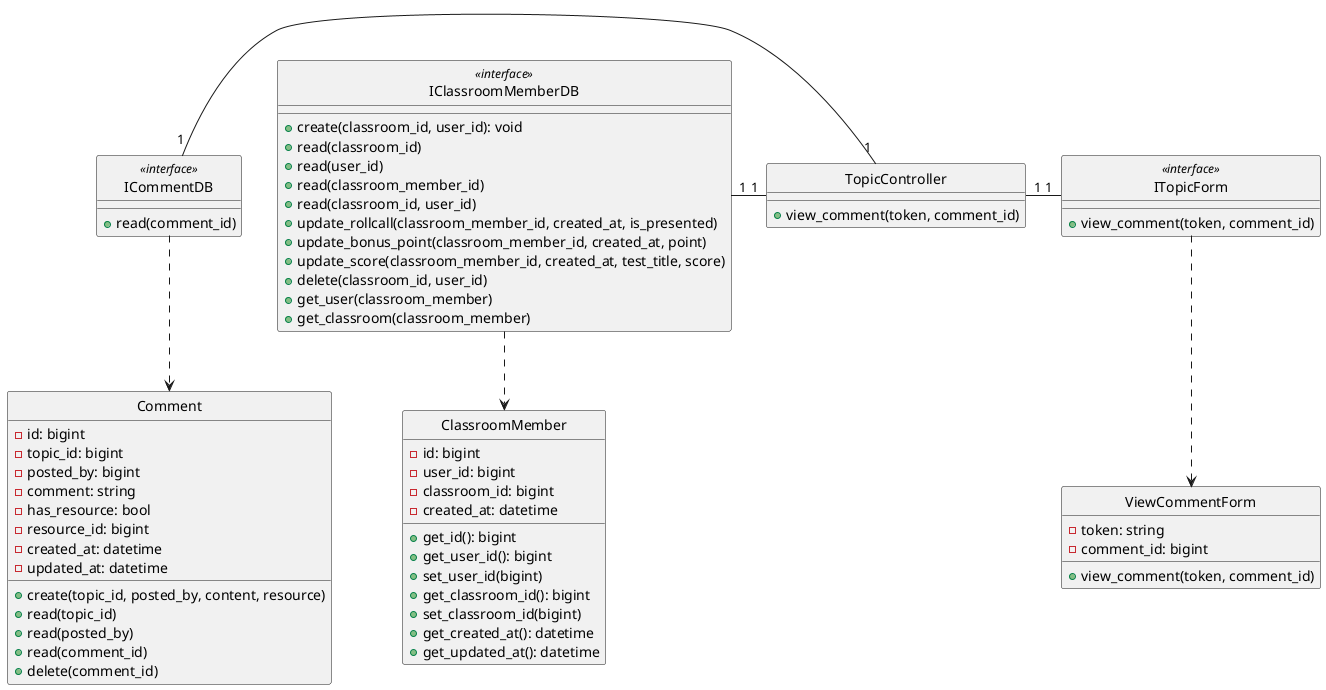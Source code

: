 @startuml createTopic

class ViewCommentForm {
    - token: string
    - comment_id: bigint

    + view_comment(token, comment_id)
}

class ITopicForm <<interface>> {
    + view_comment(token, comment_id)
}

class TopicController {
    + view_comment(token, comment_id)
}

class ClassroomMember {
    - id: bigint
    - user_id: bigint
    - classroom_id: bigint
    - created_at: datetime

    + get_id(): bigint
    + get_user_id(): bigint
    + set_user_id(bigint)
    + get_classroom_id(): bigint
    + set_classroom_id(bigint)
    + get_created_at(): datetime
    + get_updated_at(): datetime
}

class IClassroomMemberDB <<interface>> {
    + create(classroom_id, user_id): void
    + read(classroom_id)
    + read(user_id)
    + read(classroom_member_id)
    + read(classroom_id, user_id)
    + update_rollcall(classroom_member_id, created_at, is_presented)
    + update_bonus_point(classroom_member_id, created_at, point)
    + update_score(classroom_member_id, created_at, test_title, score)
    + delete(classroom_id, user_id)
    + get_user(classroom_member)
    + get_classroom(classroom_member)
}

class Comment {
    - id: bigint
    - topic_id: bigint
    - posted_by: bigint
    - comment: string
    - has_resource: bool
    - resource_id: bigint
    - created_at: datetime
    - updated_at: datetime

    + create(topic_id, posted_by, content, resource)
    + read(topic_id)
    + read(posted_by)
    + read(comment_id)
    + delete(comment_id)
}

class ICommentDB <<interface>> {
    + read(comment_id)
}

hide ViewCommentForm circle
hide ITopicForm <<interface>> circle
hide TopicController circle
hide IClassroomMemberDB <<interface>> circle
hide ClassroomMember circle
hide ICommentDB <<interface>> circle
hide Comment circle 


ITopicForm .down.> ViewCommentForm
IClassroomMemberDB .down.> ClassroomMember
ICommentDB .down.> Comment
ITopicForm "1"-left-"1" TopicController
TopicController "1"-left-"1" IClassroomMemberDB
TopicController "1"-left-"1" ICommentDB


@enduml
